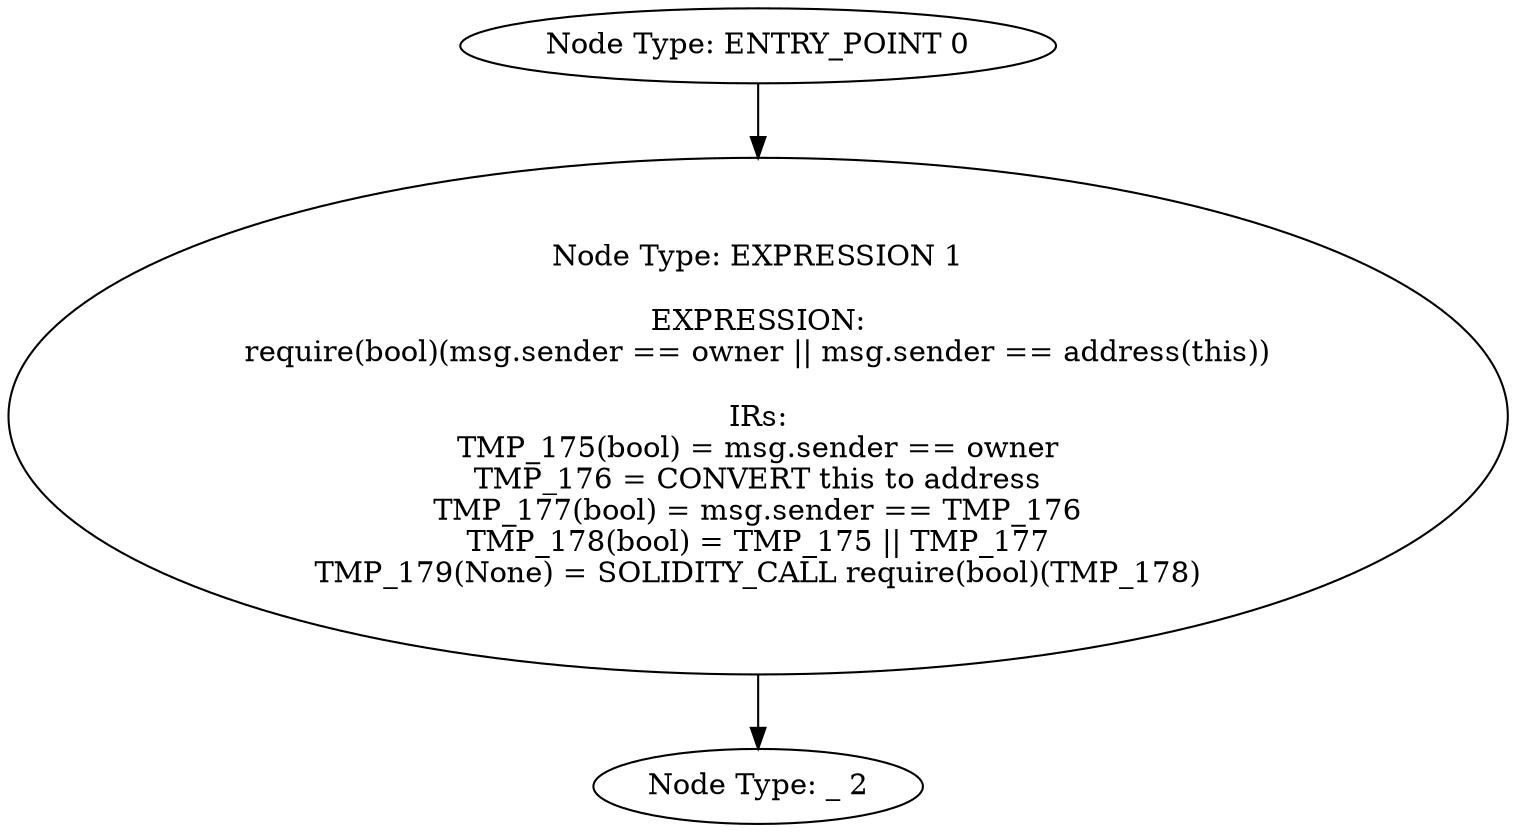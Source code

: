 digraph{
0[label="Node Type: ENTRY_POINT 0
"];
0->1;
1[label="Node Type: EXPRESSION 1

EXPRESSION:
require(bool)(msg.sender == owner || msg.sender == address(this))

IRs:
TMP_175(bool) = msg.sender == owner
TMP_176 = CONVERT this to address
TMP_177(bool) = msg.sender == TMP_176
TMP_178(bool) = TMP_175 || TMP_177
TMP_179(None) = SOLIDITY_CALL require(bool)(TMP_178)"];
1->2;
2[label="Node Type: _ 2
"];
}
